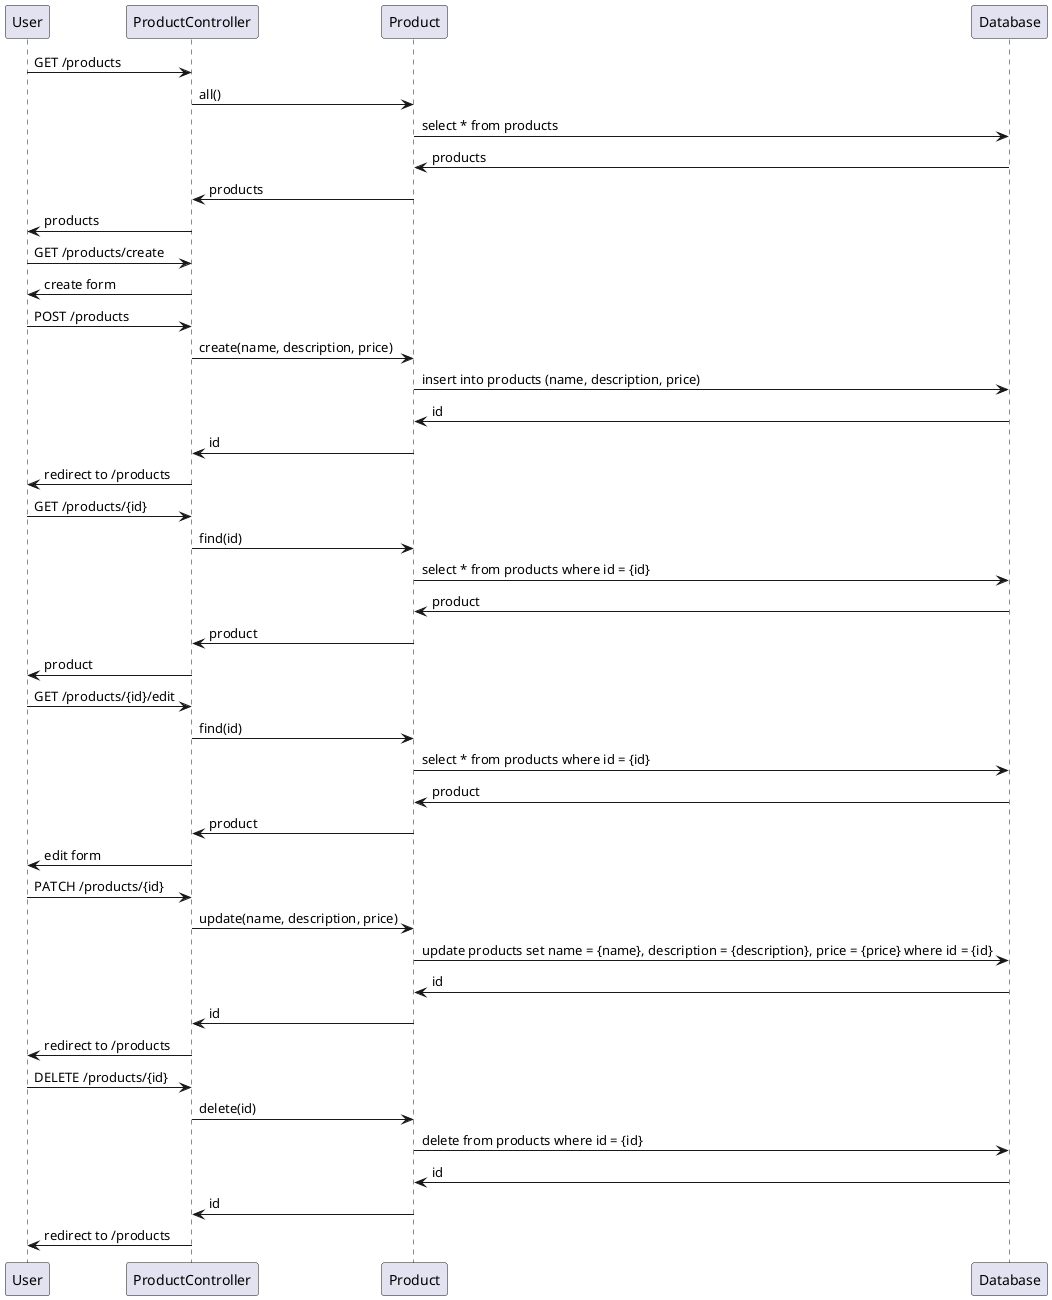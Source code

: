 @startuml
participant "User" as user
participant "ProductController" as controller
participant "Product" as product
participant "Database" as database

user -> controller: GET /products
controller -> product: all()
product -> database: select * from products
database -> product: products
product -> controller: products
controller -> user: products

user -> controller: GET /products/create
controller -> user: create form

user -> controller: POST /products
controller -> product: create(name, description, price)
product -> database: insert into products (name, description, price)
database -> product: id
product -> controller: id
controller -> user: redirect to /products

user -> controller: GET /products/{id}
controller -> product: find(id)
product -> database: select * from products where id = {id}
database -> product: product
product -> controller: product
controller -> user: product

user -> controller: GET /products/{id}/edit
controller -> product: find(id)
product -> database: select * from products where id = {id}
database -> product: product
product -> controller: product
controller -> user: edit form

user -> controller: PATCH /products/{id}
controller -> product: update(name, description, price)
product -> database: update products set name = {name}, description = {description}, price = {price} where id = {id}
database -> product: id
product -> controller: id
controller -> user: redirect to /products

user -> controller: DELETE /products/{id}
controller -> product: delete(id)
product -> database: delete from products where id = {id}
database -> product: id
product -> controller: id
controller -> user: redirect to /products
@enduml